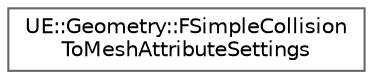 digraph "Graphical Class Hierarchy"
{
 // INTERACTIVE_SVG=YES
 // LATEX_PDF_SIZE
  bgcolor="transparent";
  edge [fontname=Helvetica,fontsize=10,labelfontname=Helvetica,labelfontsize=10];
  node [fontname=Helvetica,fontsize=10,shape=box,height=0.2,width=0.4];
  rankdir="LR";
  Node0 [id="Node000000",label="UE::Geometry::FSimpleCollision\lToMeshAttributeSettings",height=0.2,width=0.4,color="grey40", fillcolor="white", style="filled",URL="$d8/d44/structUE_1_1Geometry_1_1FSimpleCollisionToMeshAttributeSettings.html",tooltip=" "];
}
